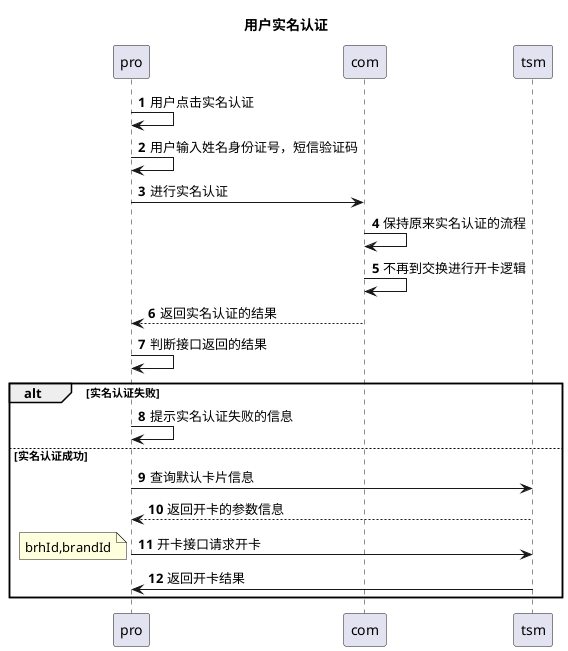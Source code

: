 @startuml
title:用户实名认证
autonumber
pro->pro:用户点击实名认证
pro->pro:用户输入姓名身份证号，短信验证码
pro->com:进行实名认证
com->com:保持原来实名认证的流程
com->com:不再到交换进行开卡逻辑
com-->pro:返回实名认证的结果
pro->pro:判断接口返回的结果
alt 实名认证失败
pro->pro:提示实名认证失败的信息
else 实名认证成功
pro->tsm:查询默认卡片信息
tsm-->pro:返回开卡的参数信息
pro->tsm:开卡接口请求开卡
note left: brhId,brandId
tsm->pro:返回开卡结果
end
@enduml